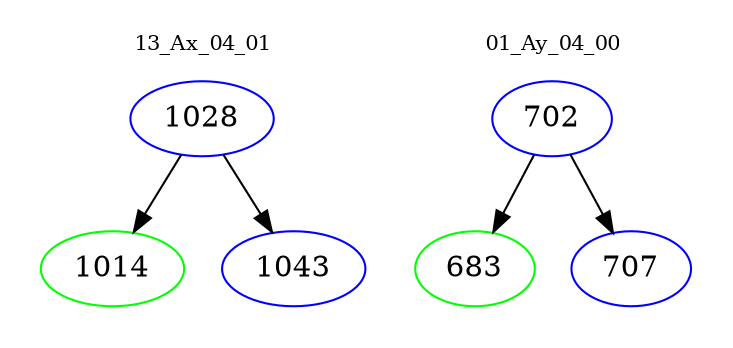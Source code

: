 digraph{
subgraph cluster_0 {
color = white
label = "13_Ax_04_01";
fontsize=10;
T0_1028 [label="1028", color="blue"]
T0_1028 -> T0_1014 [color="black"]
T0_1014 [label="1014", color="green"]
T0_1028 -> T0_1043 [color="black"]
T0_1043 [label="1043", color="blue"]
}
subgraph cluster_1 {
color = white
label = "01_Ay_04_00";
fontsize=10;
T1_702 [label="702", color="blue"]
T1_702 -> T1_683 [color="black"]
T1_683 [label="683", color="green"]
T1_702 -> T1_707 [color="black"]
T1_707 [label="707", color="blue"]
}
}
